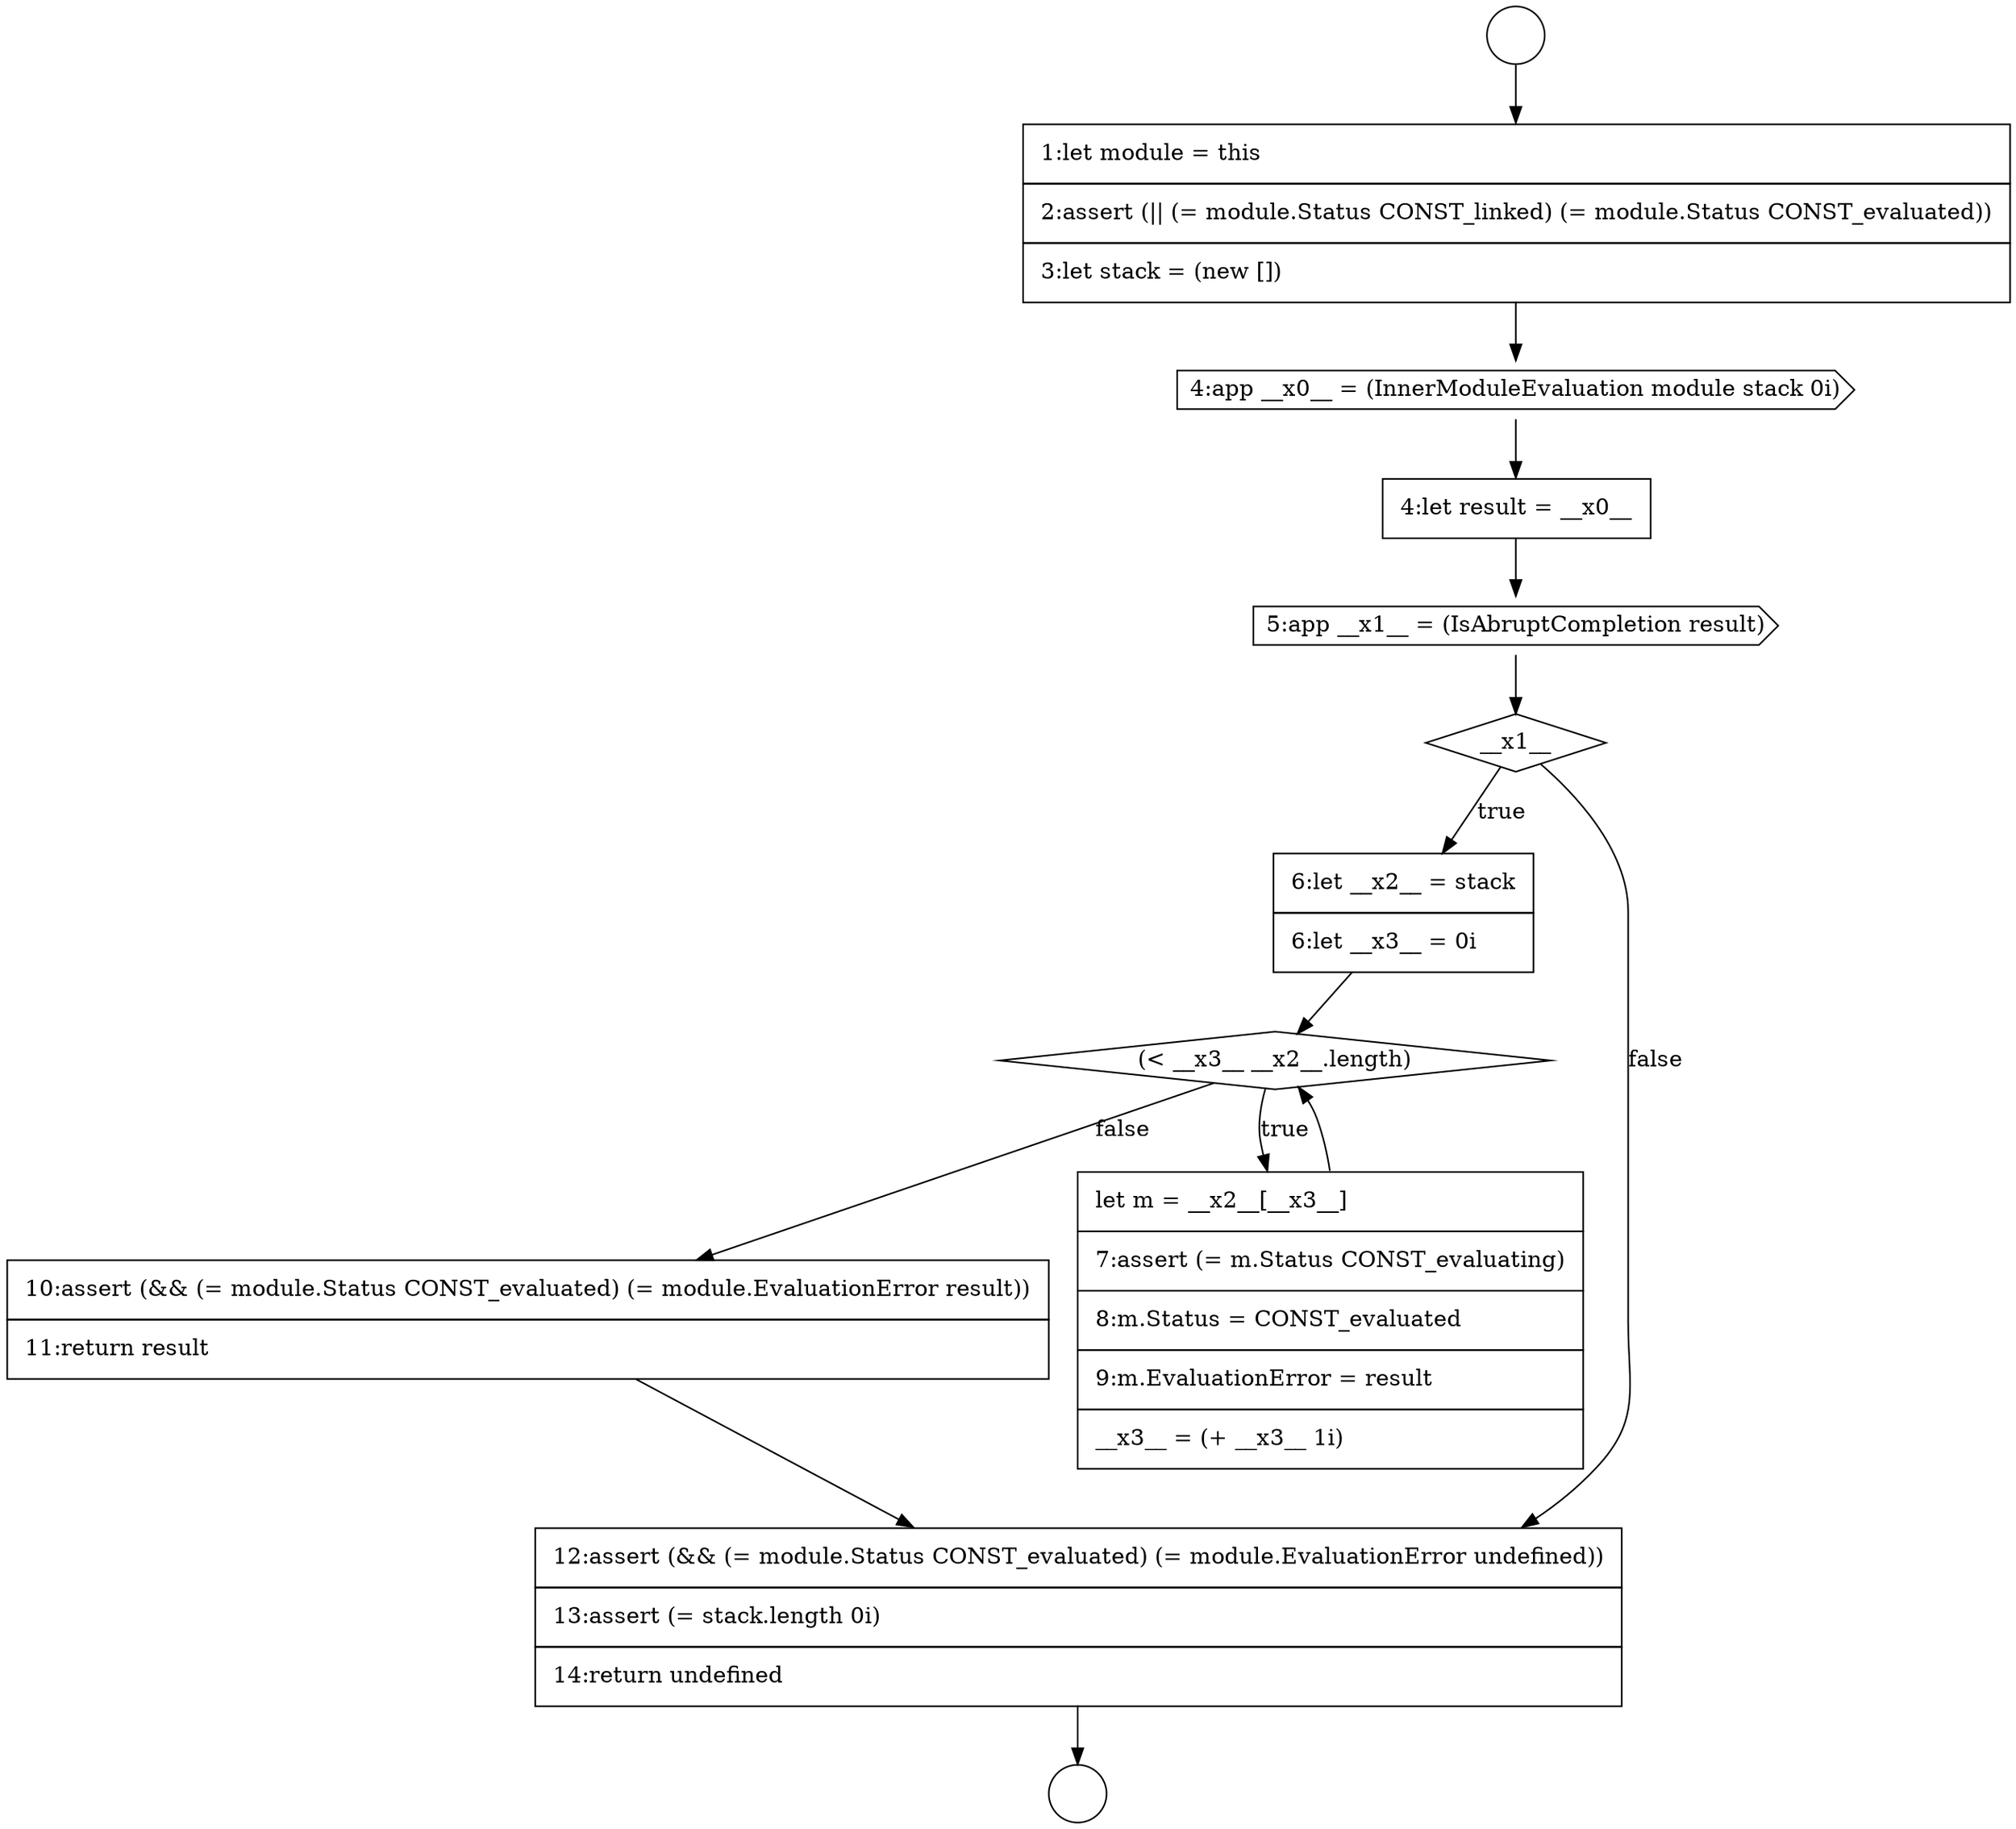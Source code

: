 digraph {
  node11277 [shape=cds, label=<<font color="black">5:app __x1__ = (IsAbruptCompletion result)</font>> color="black" fillcolor="white" style=filled]
  node11273 [shape=circle label=" " color="black" fillcolor="white" style=filled]
  node11278 [shape=diamond, label=<<font color="black">__x1__</font>> color="black" fillcolor="white" style=filled]
  node11274 [shape=none, margin=0, label=<<font color="black">
    <table border="0" cellborder="1" cellspacing="0" cellpadding="10">
      <tr><td align="left">1:let module = this</td></tr>
      <tr><td align="left">2:assert (|| (= module.Status CONST_linked) (= module.Status CONST_evaluated))</td></tr>
      <tr><td align="left">3:let stack = (new [])</td></tr>
    </table>
  </font>> color="black" fillcolor="white" style=filled]
  node11279 [shape=none, margin=0, label=<<font color="black">
    <table border="0" cellborder="1" cellspacing="0" cellpadding="10">
      <tr><td align="left">6:let __x2__ = stack</td></tr>
      <tr><td align="left">6:let __x3__ = 0i</td></tr>
    </table>
  </font>> color="black" fillcolor="white" style=filled]
  node11283 [shape=none, margin=0, label=<<font color="black">
    <table border="0" cellborder="1" cellspacing="0" cellpadding="10">
      <tr><td align="left">12:assert (&amp;&amp; (= module.Status CONST_evaluated) (= module.EvaluationError undefined))</td></tr>
      <tr><td align="left">13:assert (= stack.length 0i)</td></tr>
      <tr><td align="left">14:return undefined</td></tr>
    </table>
  </font>> color="black" fillcolor="white" style=filled]
  node11272 [shape=circle label=" " color="black" fillcolor="white" style=filled]
  node11275 [shape=cds, label=<<font color="black">4:app __x0__ = (InnerModuleEvaluation module stack 0i)</font>> color="black" fillcolor="white" style=filled]
  node11280 [shape=diamond, label=<<font color="black">(&lt; __x3__ __x2__.length)</font>> color="black" fillcolor="white" style=filled]
  node11282 [shape=none, margin=0, label=<<font color="black">
    <table border="0" cellborder="1" cellspacing="0" cellpadding="10">
      <tr><td align="left">10:assert (&amp;&amp; (= module.Status CONST_evaluated) (= module.EvaluationError result))</td></tr>
      <tr><td align="left">11:return result</td></tr>
    </table>
  </font>> color="black" fillcolor="white" style=filled]
  node11276 [shape=none, margin=0, label=<<font color="black">
    <table border="0" cellborder="1" cellspacing="0" cellpadding="10">
      <tr><td align="left">4:let result = __x0__</td></tr>
    </table>
  </font>> color="black" fillcolor="white" style=filled]
  node11281 [shape=none, margin=0, label=<<font color="black">
    <table border="0" cellborder="1" cellspacing="0" cellpadding="10">
      <tr><td align="left">let m = __x2__[__x3__]</td></tr>
      <tr><td align="left">7:assert (= m.Status CONST_evaluating)</td></tr>
      <tr><td align="left">8:m.Status = CONST_evaluated</td></tr>
      <tr><td align="left">9:m.EvaluationError = result</td></tr>
      <tr><td align="left">__x3__ = (+ __x3__ 1i)</td></tr>
    </table>
  </font>> color="black" fillcolor="white" style=filled]
  node11281 -> node11280 [ color="black"]
  node11274 -> node11275 [ color="black"]
  node11279 -> node11280 [ color="black"]
  node11277 -> node11278 [ color="black"]
  node11283 -> node11273 [ color="black"]
  node11280 -> node11281 [label=<<font color="black">true</font>> color="black"]
  node11280 -> node11282 [label=<<font color="black">false</font>> color="black"]
  node11272 -> node11274 [ color="black"]
  node11282 -> node11283 [ color="black"]
  node11275 -> node11276 [ color="black"]
  node11276 -> node11277 [ color="black"]
  node11278 -> node11279 [label=<<font color="black">true</font>> color="black"]
  node11278 -> node11283 [label=<<font color="black">false</font>> color="black"]
}
